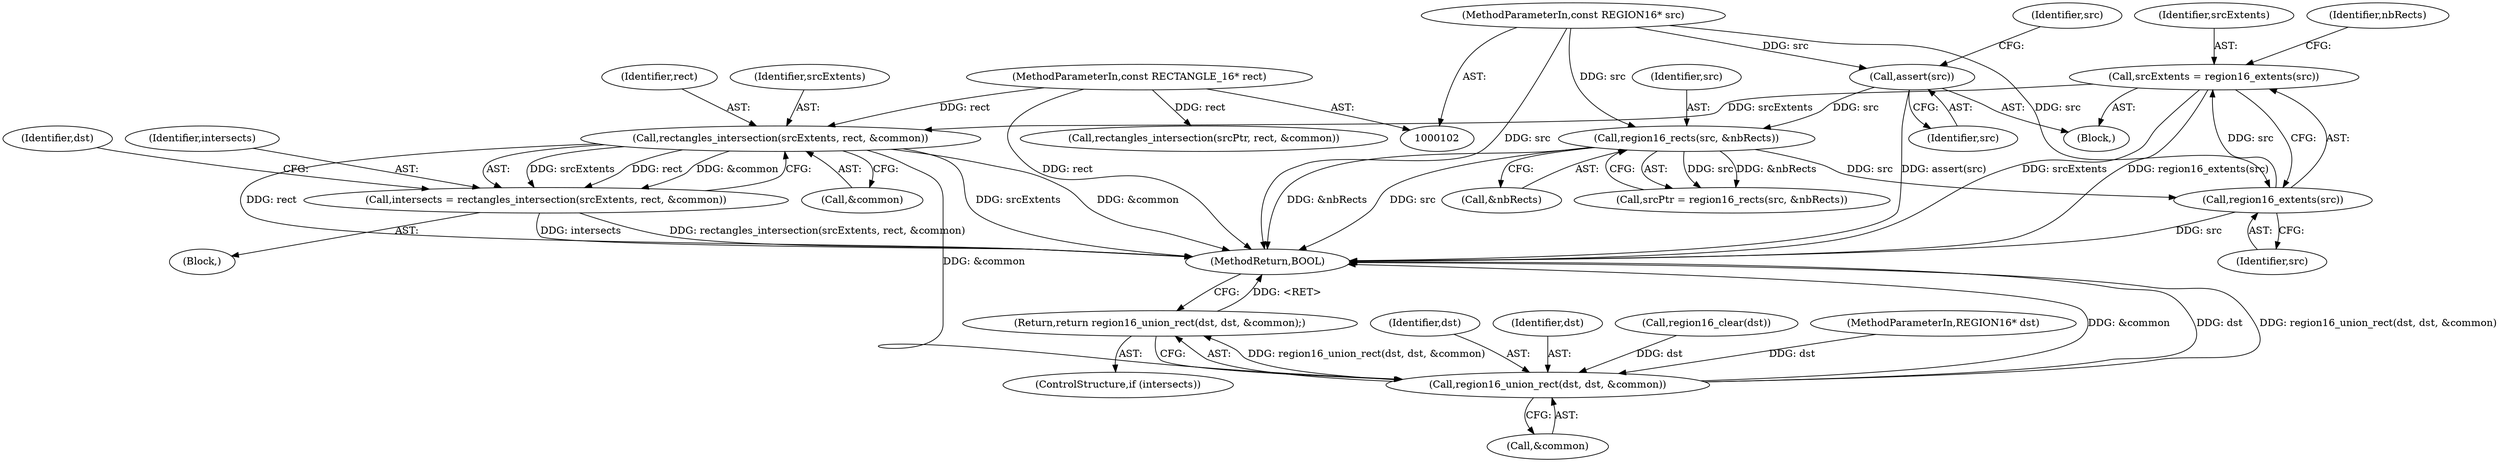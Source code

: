 digraph "0_FreeRDP_fc80ab45621bd966f70594c0b7393ec005a94007_0@pointer" {
"1000148" [label="(Call,rectangles_intersection(srcExtents, rect, &common))"];
"1000136" [label="(Call,srcExtents = region16_extents(src))"];
"1000138" [label="(Call,region16_extents(src))"];
"1000124" [label="(Call,region16_rects(src, &nbRects))"];
"1000116" [label="(Call,assert(src))"];
"1000104" [label="(MethodParameterIn,const REGION16* src)"];
"1000105" [label="(MethodParameterIn,const RECTANGLE_16* rect)"];
"1000146" [label="(Call,intersects = rectangles_intersection(srcExtents, rect, &common))"];
"1000158" [label="(Call,region16_union_rect(dst, dst, &common))"];
"1000157" [label="(Return,return region16_union_rect(dst, dst, &common);)"];
"1000157" [label="(Return,return region16_union_rect(dst, dst, &common);)"];
"1000116" [label="(Call,assert(src))"];
"1000136" [label="(Call,srcExtents = region16_extents(src))"];
"1000151" [label="(Call,&common)"];
"1000155" [label="(ControlStructure,if (intersects))"];
"1000158" [label="(Call,region16_union_rect(dst, dst, &common))"];
"1000144" [label="(Block,)"];
"1000148" [label="(Call,rectangles_intersection(srcExtents, rect, &common))"];
"1000126" [label="(Call,&nbRects)"];
"1000159" [label="(Identifier,dst)"];
"1000124" [label="(Call,region16_rects(src, &nbRects))"];
"1000138" [label="(Call,region16_extents(src))"];
"1000125" [label="(Identifier,src)"];
"1000142" [label="(Identifier,nbRects)"];
"1000105" [label="(MethodParameterIn,const RECTANGLE_16* rect)"];
"1000341" [label="(MethodReturn,BOOL)"];
"1000137" [label="(Identifier,srcExtents)"];
"1000117" [label="(Identifier,src)"];
"1000149" [label="(Identifier,srcExtents)"];
"1000211" [label="(Call,rectangles_intersection(srcPtr, rect, &common))"];
"1000104" [label="(MethodParameterIn,const REGION16* src)"];
"1000120" [label="(Identifier,src)"];
"1000161" [label="(Call,&common)"];
"1000150" [label="(Identifier,rect)"];
"1000139" [label="(Identifier,src)"];
"1000106" [label="(Block,)"];
"1000122" [label="(Call,srcPtr = region16_rects(src, &nbRects))"];
"1000147" [label="(Identifier,intersects)"];
"1000160" [label="(Identifier,dst)"];
"1000153" [label="(Call,region16_clear(dst))"];
"1000103" [label="(MethodParameterIn,REGION16* dst)"];
"1000146" [label="(Call,intersects = rectangles_intersection(srcExtents, rect, &common))"];
"1000154" [label="(Identifier,dst)"];
"1000148" -> "1000146"  [label="AST: "];
"1000148" -> "1000151"  [label="CFG: "];
"1000149" -> "1000148"  [label="AST: "];
"1000150" -> "1000148"  [label="AST: "];
"1000151" -> "1000148"  [label="AST: "];
"1000146" -> "1000148"  [label="CFG: "];
"1000148" -> "1000341"  [label="DDG: &common"];
"1000148" -> "1000341"  [label="DDG: srcExtents"];
"1000148" -> "1000341"  [label="DDG: rect"];
"1000148" -> "1000146"  [label="DDG: srcExtents"];
"1000148" -> "1000146"  [label="DDG: rect"];
"1000148" -> "1000146"  [label="DDG: &common"];
"1000136" -> "1000148"  [label="DDG: srcExtents"];
"1000105" -> "1000148"  [label="DDG: rect"];
"1000148" -> "1000158"  [label="DDG: &common"];
"1000136" -> "1000106"  [label="AST: "];
"1000136" -> "1000138"  [label="CFG: "];
"1000137" -> "1000136"  [label="AST: "];
"1000138" -> "1000136"  [label="AST: "];
"1000142" -> "1000136"  [label="CFG: "];
"1000136" -> "1000341"  [label="DDG: region16_extents(src)"];
"1000136" -> "1000341"  [label="DDG: srcExtents"];
"1000138" -> "1000136"  [label="DDG: src"];
"1000138" -> "1000139"  [label="CFG: "];
"1000139" -> "1000138"  [label="AST: "];
"1000138" -> "1000341"  [label="DDG: src"];
"1000124" -> "1000138"  [label="DDG: src"];
"1000104" -> "1000138"  [label="DDG: src"];
"1000124" -> "1000122"  [label="AST: "];
"1000124" -> "1000126"  [label="CFG: "];
"1000125" -> "1000124"  [label="AST: "];
"1000126" -> "1000124"  [label="AST: "];
"1000122" -> "1000124"  [label="CFG: "];
"1000124" -> "1000341"  [label="DDG: &nbRects"];
"1000124" -> "1000341"  [label="DDG: src"];
"1000124" -> "1000122"  [label="DDG: src"];
"1000124" -> "1000122"  [label="DDG: &nbRects"];
"1000116" -> "1000124"  [label="DDG: src"];
"1000104" -> "1000124"  [label="DDG: src"];
"1000116" -> "1000106"  [label="AST: "];
"1000116" -> "1000117"  [label="CFG: "];
"1000117" -> "1000116"  [label="AST: "];
"1000120" -> "1000116"  [label="CFG: "];
"1000116" -> "1000341"  [label="DDG: assert(src)"];
"1000104" -> "1000116"  [label="DDG: src"];
"1000104" -> "1000102"  [label="AST: "];
"1000104" -> "1000341"  [label="DDG: src"];
"1000105" -> "1000102"  [label="AST: "];
"1000105" -> "1000341"  [label="DDG: rect"];
"1000105" -> "1000211"  [label="DDG: rect"];
"1000146" -> "1000144"  [label="AST: "];
"1000147" -> "1000146"  [label="AST: "];
"1000154" -> "1000146"  [label="CFG: "];
"1000146" -> "1000341"  [label="DDG: rectangles_intersection(srcExtents, rect, &common)"];
"1000146" -> "1000341"  [label="DDG: intersects"];
"1000158" -> "1000157"  [label="AST: "];
"1000158" -> "1000161"  [label="CFG: "];
"1000159" -> "1000158"  [label="AST: "];
"1000160" -> "1000158"  [label="AST: "];
"1000161" -> "1000158"  [label="AST: "];
"1000157" -> "1000158"  [label="CFG: "];
"1000158" -> "1000341"  [label="DDG: dst"];
"1000158" -> "1000341"  [label="DDG: region16_union_rect(dst, dst, &common)"];
"1000158" -> "1000341"  [label="DDG: &common"];
"1000158" -> "1000157"  [label="DDG: region16_union_rect(dst, dst, &common)"];
"1000153" -> "1000158"  [label="DDG: dst"];
"1000103" -> "1000158"  [label="DDG: dst"];
"1000157" -> "1000155"  [label="AST: "];
"1000341" -> "1000157"  [label="CFG: "];
"1000157" -> "1000341"  [label="DDG: <RET>"];
}
